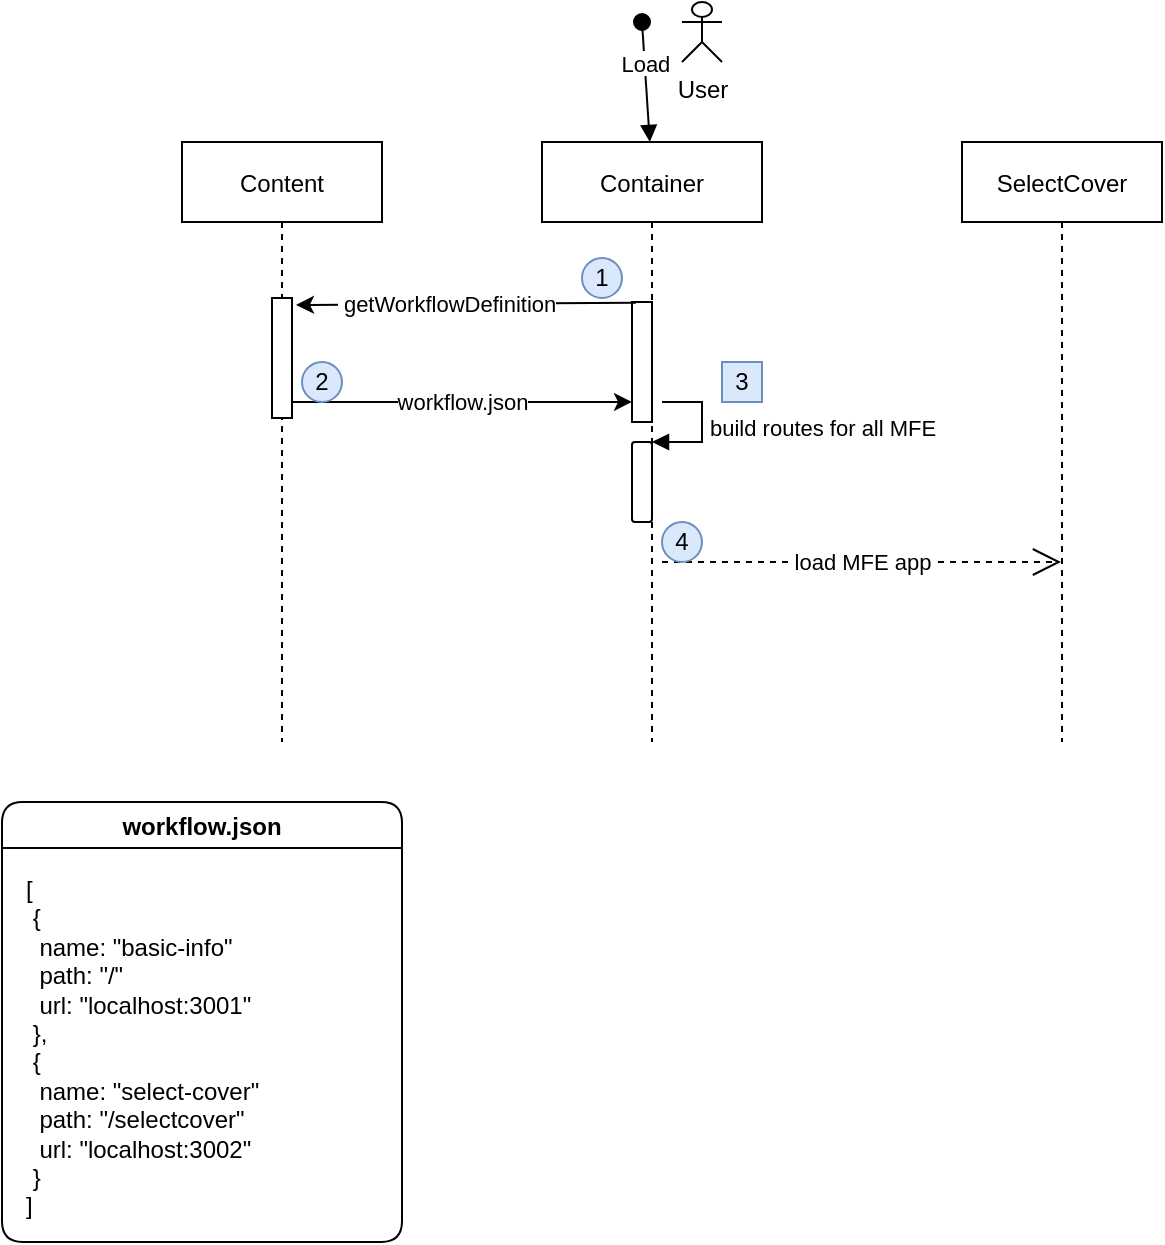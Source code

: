 <mxfile version="20.2.5" type="github">
  <diagram id="kgpKYQtTHZ0yAKxKKP6v" name="Page-1">
    <mxGraphModel dx="830" dy="565" grid="1" gridSize="10" guides="1" tooltips="1" connect="1" arrows="1" fold="1" page="1" pageScale="1" pageWidth="4681" pageHeight="3300" math="0" shadow="0">
      <root>
        <mxCell id="0" />
        <mxCell id="1" parent="0" />
        <mxCell id="3nuBFxr9cyL0pnOWT2aG-1" value="Content" style="shape=umlLifeline;perimeter=lifelinePerimeter;container=1;collapsible=0;recursiveResize=0;rounded=0;shadow=0;strokeWidth=1;" parent="1" vertex="1">
          <mxGeometry x="120" y="80" width="100" height="300" as="geometry" />
        </mxCell>
        <mxCell id="3nuBFxr9cyL0pnOWT2aG-2" value="" style="points=[];perimeter=orthogonalPerimeter;rounded=0;shadow=0;strokeWidth=1;" parent="3nuBFxr9cyL0pnOWT2aG-1" vertex="1">
          <mxGeometry x="45" y="78" width="10" height="60" as="geometry" />
        </mxCell>
        <mxCell id="3nuBFxr9cyL0pnOWT2aG-3" value="Load" style="verticalAlign=bottom;startArrow=oval;endArrow=block;startSize=8;shadow=0;strokeWidth=1;entryX=0.49;entryY=0;entryDx=0;entryDy=0;entryPerimeter=0;" parent="3nuBFxr9cyL0pnOWT2aG-1" target="3nuBFxr9cyL0pnOWT2aG-5" edge="1">
          <mxGeometry relative="1" as="geometry">
            <mxPoint x="230" y="-60" as="sourcePoint" />
          </mxGeometry>
        </mxCell>
        <mxCell id="JF4KS8xa79cU8GwY2bWf-1" value="" style="endArrow=classic;html=1;rounded=0;entryX=0;entryY=0.833;entryDx=0;entryDy=0;entryPerimeter=0;" edge="1" parent="3nuBFxr9cyL0pnOWT2aG-1" target="3nuBFxr9cyL0pnOWT2aG-6">
          <mxGeometry relative="1" as="geometry">
            <mxPoint x="55" y="130" as="sourcePoint" />
            <mxPoint x="155" y="130" as="targetPoint" />
          </mxGeometry>
        </mxCell>
        <mxCell id="JF4KS8xa79cU8GwY2bWf-2" value="workflow.json" style="edgeLabel;resizable=0;html=1;align=center;verticalAlign=middle;" connectable="0" vertex="1" parent="JF4KS8xa79cU8GwY2bWf-1">
          <mxGeometry relative="1" as="geometry" />
        </mxCell>
        <mxCell id="JF4KS8xa79cU8GwY2bWf-4" value="2" style="text;html=1;strokeColor=#6c8ebf;fillColor=#dae8fc;align=center;verticalAlign=middle;whiteSpace=wrap;rounded=1;shadow=0;glass=0;sketch=0;arcSize=50;" vertex="1" parent="3nuBFxr9cyL0pnOWT2aG-1">
          <mxGeometry x="60" y="110" width="20" height="20" as="geometry" />
        </mxCell>
        <mxCell id="3nuBFxr9cyL0pnOWT2aG-5" value="Container" style="shape=umlLifeline;perimeter=lifelinePerimeter;container=1;collapsible=0;recursiveResize=0;rounded=0;shadow=0;strokeWidth=1;" parent="1" vertex="1">
          <mxGeometry x="300" y="80" width="110" height="300" as="geometry" />
        </mxCell>
        <mxCell id="3nuBFxr9cyL0pnOWT2aG-6" value="" style="points=[];perimeter=orthogonalPerimeter;rounded=0;shadow=0;strokeWidth=1;" parent="3nuBFxr9cyL0pnOWT2aG-5" vertex="1">
          <mxGeometry x="45" y="80" width="10" height="60" as="geometry" />
        </mxCell>
        <mxCell id="JF4KS8xa79cU8GwY2bWf-3" value="1" style="text;html=1;strokeColor=#6c8ebf;fillColor=#dae8fc;align=center;verticalAlign=middle;whiteSpace=wrap;rounded=1;shadow=0;glass=0;sketch=0;arcSize=50;" vertex="1" parent="3nuBFxr9cyL0pnOWT2aG-5">
          <mxGeometry x="20" y="58" width="20" height="20" as="geometry" />
        </mxCell>
        <mxCell id="JF4KS8xa79cU8GwY2bWf-9" value="" style="html=1;points=[];perimeter=orthogonalPerimeter;rounded=1;shadow=0;glass=0;sketch=0;strokeColor=default;" vertex="1" parent="3nuBFxr9cyL0pnOWT2aG-5">
          <mxGeometry x="45" y="150" width="10" height="40" as="geometry" />
        </mxCell>
        <mxCell id="JF4KS8xa79cU8GwY2bWf-10" value="build routes for all MFE" style="edgeStyle=orthogonalEdgeStyle;html=1;align=left;spacingLeft=2;endArrow=block;rounded=0;entryX=1;entryY=0;" edge="1" target="JF4KS8xa79cU8GwY2bWf-9" parent="3nuBFxr9cyL0pnOWT2aG-5">
          <mxGeometry relative="1" as="geometry">
            <mxPoint x="60" y="130" as="sourcePoint" />
            <Array as="points">
              <mxPoint x="80" y="130" />
            </Array>
          </mxGeometry>
        </mxCell>
        <mxCell id="JF4KS8xa79cU8GwY2bWf-14" value="load MFE app" style="endArrow=open;endSize=12;dashed=1;html=1;rounded=0;" edge="1" parent="3nuBFxr9cyL0pnOWT2aG-5" target="yhe68hlCP67wuN_Aziy--1">
          <mxGeometry width="160" relative="1" as="geometry">
            <mxPoint x="60" y="210" as="sourcePoint" />
            <mxPoint x="210" y="210" as="targetPoint" />
          </mxGeometry>
        </mxCell>
        <mxCell id="JF4KS8xa79cU8GwY2bWf-15" value="3" style="text;html=1;strokeColor=#6c8ebf;fillColor=#dae8fc;align=center;verticalAlign=middle;whiteSpace=wrap;rounded=1;shadow=0;glass=0;sketch=0;arcSize=0;" vertex="1" parent="3nuBFxr9cyL0pnOWT2aG-5">
          <mxGeometry x="90" y="110" width="20" height="20" as="geometry" />
        </mxCell>
        <mxCell id="JF4KS8xa79cU8GwY2bWf-16" value="4" style="text;html=1;strokeColor=#6c8ebf;fillColor=#dae8fc;align=center;verticalAlign=middle;whiteSpace=wrap;rounded=1;shadow=0;glass=0;sketch=0;arcSize=50;" vertex="1" parent="3nuBFxr9cyL0pnOWT2aG-5">
          <mxGeometry x="60" y="190" width="20" height="20" as="geometry" />
        </mxCell>
        <mxCell id="yhe68hlCP67wuN_Aziy--1" value="SelectCover" style="shape=umlLifeline;perimeter=lifelinePerimeter;container=1;collapsible=0;recursiveResize=0;rounded=0;shadow=0;strokeWidth=1;" parent="1" vertex="1">
          <mxGeometry x="510" y="80" width="100" height="300" as="geometry" />
        </mxCell>
        <mxCell id="yhe68hlCP67wuN_Aziy--3" value="User" style="shape=umlActor;verticalLabelPosition=bottom;verticalAlign=top;html=1;outlineConnect=0;" parent="1" vertex="1">
          <mxGeometry x="370" y="10" width="20" height="30" as="geometry" />
        </mxCell>
        <mxCell id="yhe68hlCP67wuN_Aziy--4" value="" style="endArrow=classic;html=1;rounded=0;entryX=1.2;entryY=0.058;entryDx=0;entryDy=0;entryPerimeter=0;exitX=0.2;exitY=0.006;exitDx=0;exitDy=0;exitPerimeter=0;" parent="1" source="3nuBFxr9cyL0pnOWT2aG-6" target="3nuBFxr9cyL0pnOWT2aG-2" edge="1">
          <mxGeometry width="50" height="50" relative="1" as="geometry">
            <mxPoint x="340" y="161" as="sourcePoint" />
            <mxPoint x="370" y="260" as="targetPoint" />
          </mxGeometry>
        </mxCell>
        <mxCell id="yhe68hlCP67wuN_Aziy--5" value="&amp;nbsp;getWorkflowDefinition" style="edgeLabel;html=1;align=center;verticalAlign=middle;resizable=0;points=[];" parent="yhe68hlCP67wuN_Aziy--4" vertex="1" connectable="0">
          <mxGeometry x="0.119" relative="1" as="geometry">
            <mxPoint as="offset" />
          </mxGeometry>
        </mxCell>
        <mxCell id="JF4KS8xa79cU8GwY2bWf-7" value="workflow.json" style="swimlane;rounded=1;shadow=0;glass=0;sketch=0;strokeColor=default;" vertex="1" parent="1">
          <mxGeometry x="30" y="410" width="200" height="220" as="geometry" />
        </mxCell>
        <mxCell id="JF4KS8xa79cU8GwY2bWf-8" value="[&lt;br&gt;&lt;span style=&quot;&quot;&gt;	&lt;span style=&quot;white-space: pre;&quot;&gt;	&lt;/span&gt;{&lt;br&gt;&lt;span style=&quot;&quot;&gt;	&lt;span style=&quot;&quot;&gt;	&lt;span style=&quot;white-space: pre;&quot;&gt;	&lt;span style=&quot;white-space: pre;&quot;&gt;	&lt;/span&gt;&lt;/span&gt;name:  &quot;basic-info&quot;&lt;br&gt;&lt;/span&gt;&lt;/span&gt;&lt;span style=&quot;&quot;&gt;	&lt;span style=&quot;&quot;&gt;	&lt;span style=&quot;white-space: pre;&quot;&gt;	&lt;span style=&quot;white-space: pre;&quot;&gt;	&lt;/span&gt;&lt;/span&gt;path: &quot;/&quot;&lt;br&gt;&lt;/span&gt;&lt;/span&gt;&lt;span style=&quot;&quot;&gt;	&lt;span style=&quot;&quot;&gt;	&lt;span style=&quot;white-space: pre;&quot;&gt;	&lt;span style=&quot;white-space: pre;&quot;&gt;	&lt;/span&gt;&lt;/span&gt;url: &quot;localhost:3001&quot;&lt;/span&gt;&lt;/span&gt;&lt;br&gt;&lt;span style=&quot;&quot;&gt;	&lt;/span&gt;&lt;span style=&quot;white-space: pre;&quot;&gt;	&lt;/span&gt;},&lt;br&gt;&lt;/span&gt;&lt;span style=&quot;&quot;&gt;&lt;span style=&quot;white-space: pre;&quot;&gt;	&lt;/span&gt;{&lt;br&gt;&lt;/span&gt;&lt;span style=&quot;white-space: pre;&quot;&gt;	&lt;span style=&quot;white-space: pre;&quot;&gt;	&lt;/span&gt;&lt;/span&gt;name:  &quot;select-cover&quot;&lt;br&gt;&lt;span style=&quot;white-space: pre;&quot;&gt;	&lt;span style=&quot;white-space: pre;&quot;&gt;	&lt;/span&gt;&lt;/span&gt;path: &quot;/selectcover&quot;&lt;br&gt;&lt;span style=&quot;white-space: pre;&quot;&gt;	&lt;span style=&quot;white-space: pre;&quot;&gt;	&lt;/span&gt;&lt;/span&gt;url: &quot;localhost:3002&quot;&lt;br&gt;&lt;span style=&quot;white-space: pre;&quot;&gt;	&lt;/span&gt;}&lt;br&gt;&lt;div style=&quot;&quot;&gt;]&lt;/div&gt;" style="text;html=1;align=left;verticalAlign=top;resizable=0;points=[];autosize=1;strokeColor=none;fillColor=none;" vertex="1" parent="JF4KS8xa79cU8GwY2bWf-7">
          <mxGeometry x="10" y="30" width="190" height="180" as="geometry" />
        </mxCell>
      </root>
    </mxGraphModel>
  </diagram>
</mxfile>
